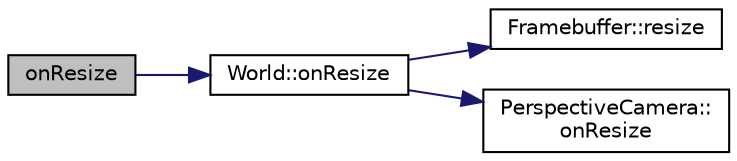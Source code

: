 digraph "onResize"
{
  edge [fontname="Helvetica",fontsize="10",labelfontname="Helvetica",labelfontsize="10"];
  node [fontname="Helvetica",fontsize="10",shape=record];
  rankdir="LR";
  Node1 [label="onResize",height=0.2,width=0.4,color="black", fillcolor="grey75", style="filled", fontcolor="black"];
  Node1 -> Node2 [color="midnightblue",fontsize="10",style="solid"];
  Node2 [label="World::onResize",height=0.2,width=0.4,color="black", fillcolor="white", style="filled",URL="$class_world.html#a792c151ca90c5324db0c3322201ad4c1"];
  Node2 -> Node3 [color="midnightblue",fontsize="10",style="solid"];
  Node3 [label="Framebuffer::resize",height=0.2,width=0.4,color="black", fillcolor="white", style="filled",URL="$class_framebuffer.html#a9479ea40d39418a623f64d91b151163f"];
  Node2 -> Node4 [color="midnightblue",fontsize="10",style="solid"];
  Node4 [label="PerspectiveCamera::\lonResize",height=0.2,width=0.4,color="black", fillcolor="white", style="filled",URL="$class_perspective_camera.html#a5793e6291d90811a6743cac10ae6b0f1"];
}
